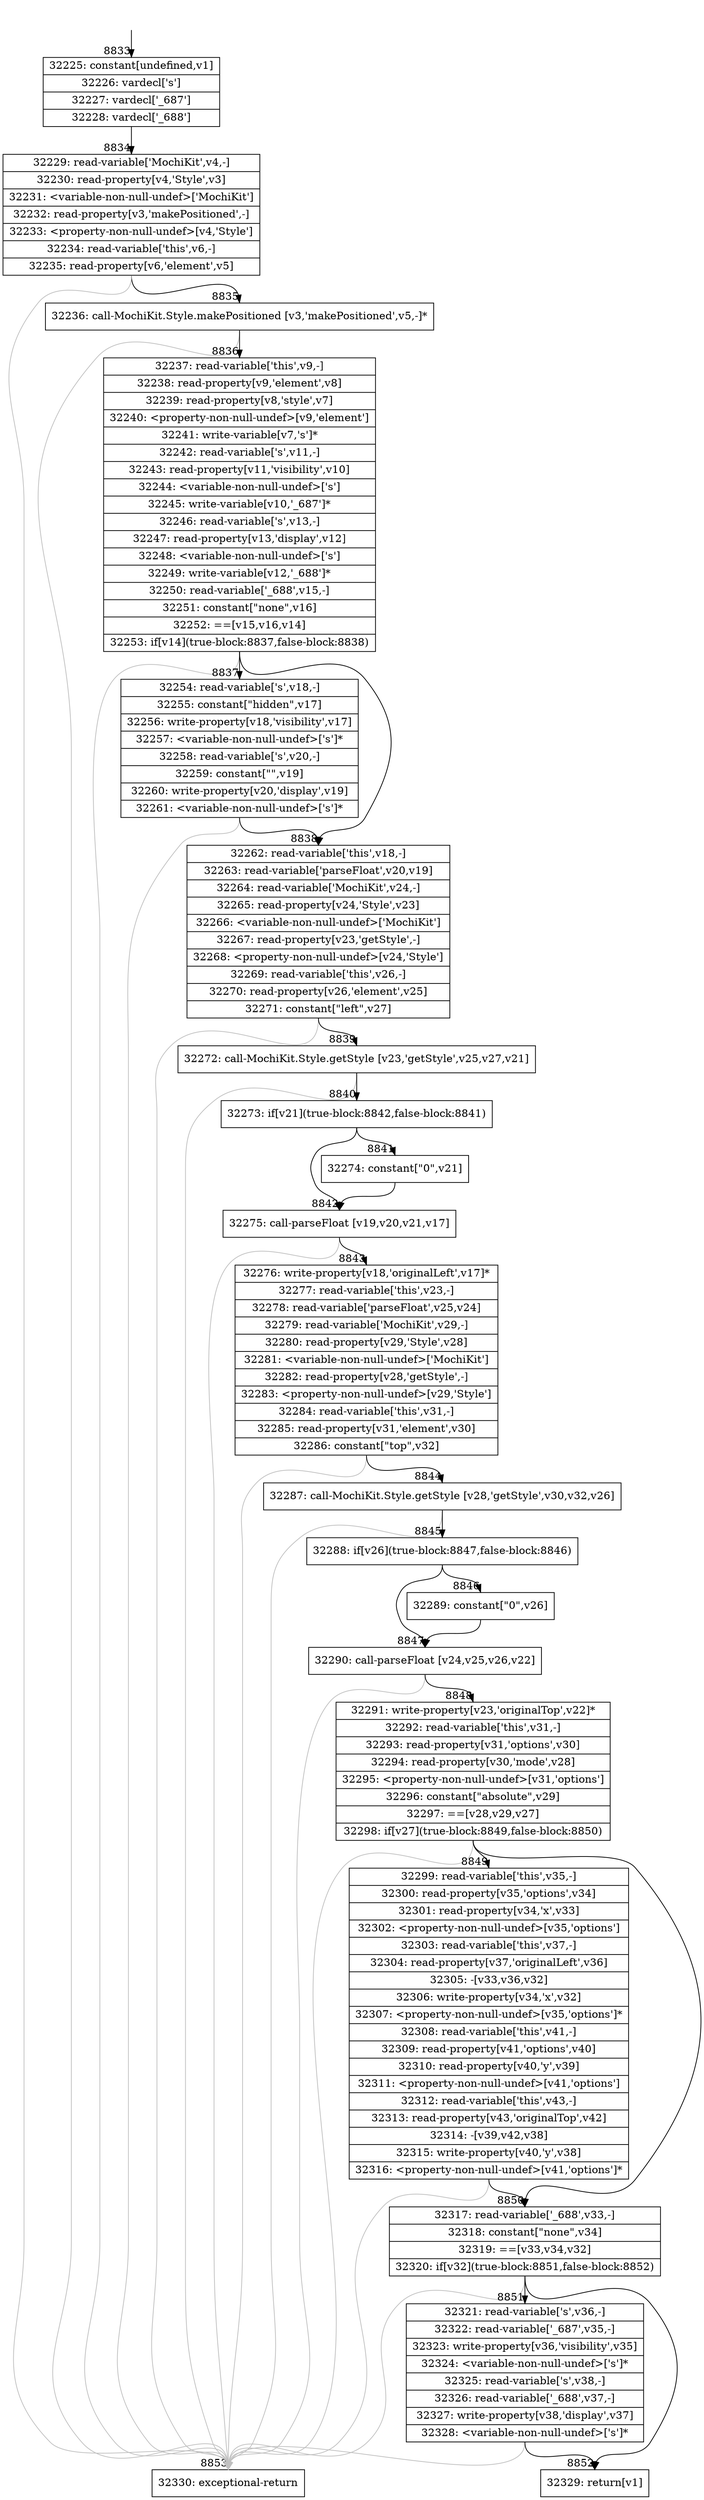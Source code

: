 digraph {
rankdir="TD"
BB_entry609[shape=none,label=""];
BB_entry609 -> BB8833 [tailport=s, headport=n, headlabel="    8833"]
BB8833 [shape=record label="{32225: constant[undefined,v1]|32226: vardecl['s']|32227: vardecl['_687']|32228: vardecl['_688']}" ] 
BB8833 -> BB8834 [tailport=s, headport=n, headlabel="      8834"]
BB8834 [shape=record label="{32229: read-variable['MochiKit',v4,-]|32230: read-property[v4,'Style',v3]|32231: \<variable-non-null-undef\>['MochiKit']|32232: read-property[v3,'makePositioned',-]|32233: \<property-non-null-undef\>[v4,'Style']|32234: read-variable['this',v6,-]|32235: read-property[v6,'element',v5]}" ] 
BB8834 -> BB8835 [tailport=s, headport=n, headlabel="      8835"]
BB8834 -> BB8853 [tailport=s, headport=n, color=gray, headlabel="      8853"]
BB8835 [shape=record label="{32236: call-MochiKit.Style.makePositioned [v3,'makePositioned',v5,-]*}" ] 
BB8835 -> BB8836 [tailport=s, headport=n, headlabel="      8836"]
BB8835 -> BB8853 [tailport=s, headport=n, color=gray]
BB8836 [shape=record label="{32237: read-variable['this',v9,-]|32238: read-property[v9,'element',v8]|32239: read-property[v8,'style',v7]|32240: \<property-non-null-undef\>[v9,'element']|32241: write-variable[v7,'s']*|32242: read-variable['s',v11,-]|32243: read-property[v11,'visibility',v10]|32244: \<variable-non-null-undef\>['s']|32245: write-variable[v10,'_687']*|32246: read-variable['s',v13,-]|32247: read-property[v13,'display',v12]|32248: \<variable-non-null-undef\>['s']|32249: write-variable[v12,'_688']*|32250: read-variable['_688',v15,-]|32251: constant[\"none\",v16]|32252: ==[v15,v16,v14]|32253: if[v14](true-block:8837,false-block:8838)}" ] 
BB8836 -> BB8837 [tailport=s, headport=n, headlabel="      8837"]
BB8836 -> BB8838 [tailport=s, headport=n, headlabel="      8838"]
BB8836 -> BB8853 [tailport=s, headport=n, color=gray]
BB8837 [shape=record label="{32254: read-variable['s',v18,-]|32255: constant[\"hidden\",v17]|32256: write-property[v18,'visibility',v17]|32257: \<variable-non-null-undef\>['s']*|32258: read-variable['s',v20,-]|32259: constant[\"\",v19]|32260: write-property[v20,'display',v19]|32261: \<variable-non-null-undef\>['s']*}" ] 
BB8837 -> BB8838 [tailport=s, headport=n]
BB8837 -> BB8853 [tailport=s, headport=n, color=gray]
BB8838 [shape=record label="{32262: read-variable['this',v18,-]|32263: read-variable['parseFloat',v20,v19]|32264: read-variable['MochiKit',v24,-]|32265: read-property[v24,'Style',v23]|32266: \<variable-non-null-undef\>['MochiKit']|32267: read-property[v23,'getStyle',-]|32268: \<property-non-null-undef\>[v24,'Style']|32269: read-variable['this',v26,-]|32270: read-property[v26,'element',v25]|32271: constant[\"left\",v27]}" ] 
BB8838 -> BB8839 [tailport=s, headport=n, headlabel="      8839"]
BB8838 -> BB8853 [tailport=s, headport=n, color=gray]
BB8839 [shape=record label="{32272: call-MochiKit.Style.getStyle [v23,'getStyle',v25,v27,v21]}" ] 
BB8839 -> BB8840 [tailport=s, headport=n, headlabel="      8840"]
BB8839 -> BB8853 [tailport=s, headport=n, color=gray]
BB8840 [shape=record label="{32273: if[v21](true-block:8842,false-block:8841)}" ] 
BB8840 -> BB8842 [tailport=s, headport=n, headlabel="      8842"]
BB8840 -> BB8841 [tailport=s, headport=n, headlabel="      8841"]
BB8841 [shape=record label="{32274: constant[\"0\",v21]}" ] 
BB8841 -> BB8842 [tailport=s, headport=n]
BB8842 [shape=record label="{32275: call-parseFloat [v19,v20,v21,v17]}" ] 
BB8842 -> BB8843 [tailport=s, headport=n, headlabel="      8843"]
BB8842 -> BB8853 [tailport=s, headport=n, color=gray]
BB8843 [shape=record label="{32276: write-property[v18,'originalLeft',v17]*|32277: read-variable['this',v23,-]|32278: read-variable['parseFloat',v25,v24]|32279: read-variable['MochiKit',v29,-]|32280: read-property[v29,'Style',v28]|32281: \<variable-non-null-undef\>['MochiKit']|32282: read-property[v28,'getStyle',-]|32283: \<property-non-null-undef\>[v29,'Style']|32284: read-variable['this',v31,-]|32285: read-property[v31,'element',v30]|32286: constant[\"top\",v32]}" ] 
BB8843 -> BB8844 [tailport=s, headport=n, headlabel="      8844"]
BB8843 -> BB8853 [tailport=s, headport=n, color=gray]
BB8844 [shape=record label="{32287: call-MochiKit.Style.getStyle [v28,'getStyle',v30,v32,v26]}" ] 
BB8844 -> BB8845 [tailport=s, headport=n, headlabel="      8845"]
BB8844 -> BB8853 [tailport=s, headport=n, color=gray]
BB8845 [shape=record label="{32288: if[v26](true-block:8847,false-block:8846)}" ] 
BB8845 -> BB8847 [tailport=s, headport=n, headlabel="      8847"]
BB8845 -> BB8846 [tailport=s, headport=n, headlabel="      8846"]
BB8846 [shape=record label="{32289: constant[\"0\",v26]}" ] 
BB8846 -> BB8847 [tailport=s, headport=n]
BB8847 [shape=record label="{32290: call-parseFloat [v24,v25,v26,v22]}" ] 
BB8847 -> BB8848 [tailport=s, headport=n, headlabel="      8848"]
BB8847 -> BB8853 [tailport=s, headport=n, color=gray]
BB8848 [shape=record label="{32291: write-property[v23,'originalTop',v22]*|32292: read-variable['this',v31,-]|32293: read-property[v31,'options',v30]|32294: read-property[v30,'mode',v28]|32295: \<property-non-null-undef\>[v31,'options']|32296: constant[\"absolute\",v29]|32297: ==[v28,v29,v27]|32298: if[v27](true-block:8849,false-block:8850)}" ] 
BB8848 -> BB8849 [tailport=s, headport=n, headlabel="      8849"]
BB8848 -> BB8850 [tailport=s, headport=n, headlabel="      8850"]
BB8848 -> BB8853 [tailport=s, headport=n, color=gray]
BB8849 [shape=record label="{32299: read-variable['this',v35,-]|32300: read-property[v35,'options',v34]|32301: read-property[v34,'x',v33]|32302: \<property-non-null-undef\>[v35,'options']|32303: read-variable['this',v37,-]|32304: read-property[v37,'originalLeft',v36]|32305: -[v33,v36,v32]|32306: write-property[v34,'x',v32]|32307: \<property-non-null-undef\>[v35,'options']*|32308: read-variable['this',v41,-]|32309: read-property[v41,'options',v40]|32310: read-property[v40,'y',v39]|32311: \<property-non-null-undef\>[v41,'options']|32312: read-variable['this',v43,-]|32313: read-property[v43,'originalTop',v42]|32314: -[v39,v42,v38]|32315: write-property[v40,'y',v38]|32316: \<property-non-null-undef\>[v41,'options']*}" ] 
BB8849 -> BB8850 [tailport=s, headport=n]
BB8849 -> BB8853 [tailport=s, headport=n, color=gray]
BB8850 [shape=record label="{32317: read-variable['_688',v33,-]|32318: constant[\"none\",v34]|32319: ==[v33,v34,v32]|32320: if[v32](true-block:8851,false-block:8852)}" ] 
BB8850 -> BB8851 [tailport=s, headport=n, headlabel="      8851"]
BB8850 -> BB8852 [tailport=s, headport=n, headlabel="      8852"]
BB8850 -> BB8853 [tailport=s, headport=n, color=gray]
BB8851 [shape=record label="{32321: read-variable['s',v36,-]|32322: read-variable['_687',v35,-]|32323: write-property[v36,'visibility',v35]|32324: \<variable-non-null-undef\>['s']*|32325: read-variable['s',v38,-]|32326: read-variable['_688',v37,-]|32327: write-property[v38,'display',v37]|32328: \<variable-non-null-undef\>['s']*}" ] 
BB8851 -> BB8852 [tailport=s, headport=n]
BB8851 -> BB8853 [tailport=s, headport=n, color=gray]
BB8852 [shape=record label="{32329: return[v1]}" ] 
BB8853 [shape=record label="{32330: exceptional-return}" ] 
//#$~ 6339
}
